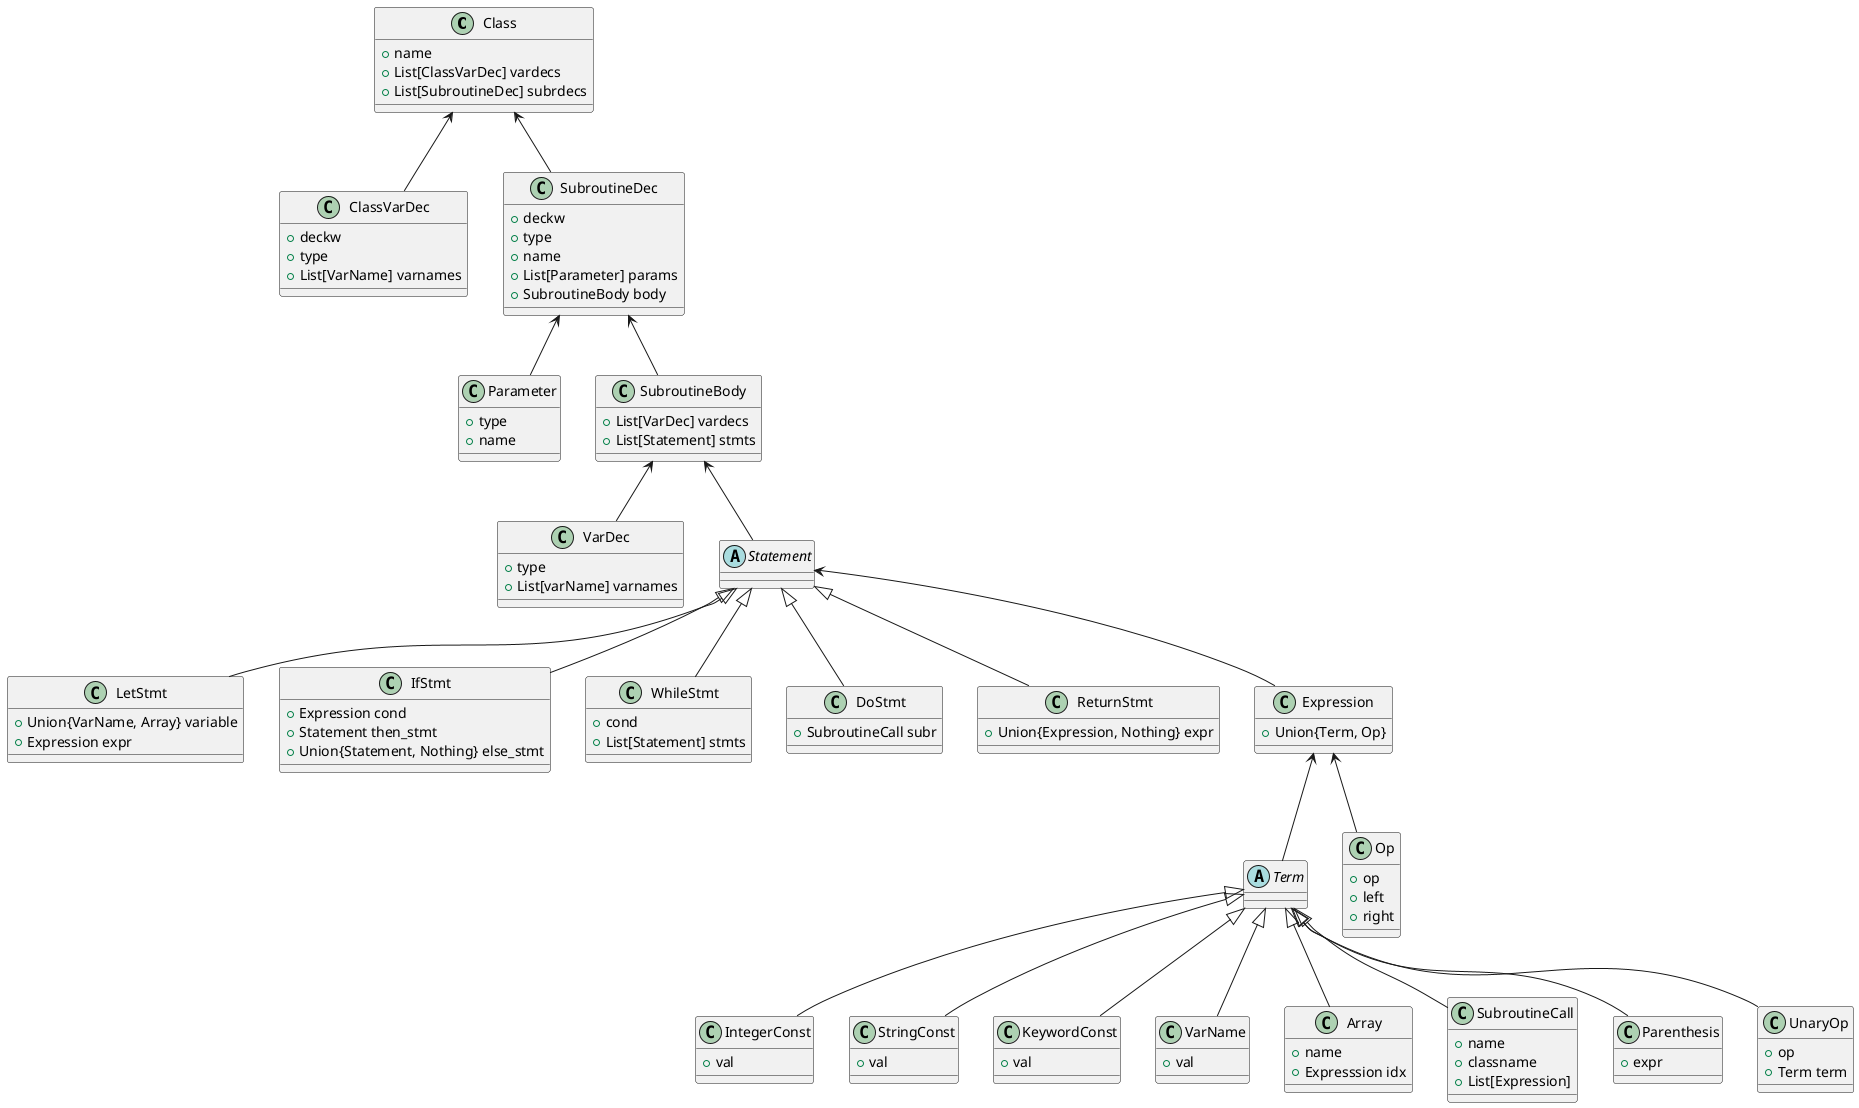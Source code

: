 @startuml
class Class {
    +name
    +List[ClassVarDec] vardecs
    +List[SubroutineDec] subrdecs
}

class ClassVarDec {
    +deckw
    +type
    +List[VarName] varnames
}

class SubroutineDec {
    +deckw
    +type
    +name
    +List[Parameter] params
    +SubroutineBody body
}


Class <-- ClassVarDec
Class <-- SubroutineDec


class Parameter {
    +type
    +name
}

SubroutineDec <-- Parameter

class  SubroutineBody {
    +List[VarDec] vardecs
    +List[Statement] stmts
}

SubroutineDec <-- SubroutineBody

class VarDec {
    +type
    +List[varName] varnames
}

abstract class Statement {}

SubroutineBody <-- VarDec
SubroutineBody <-- Statement

class LetStmt {
    +Union{VarName, Array} variable
    +Expression expr
}

class IfStmt {
    +Expression cond
    +Statement then_stmt
    +Union{Statement, Nothing} else_stmt
}

class WhileStmt {
    +cond
    +List[Statement] stmts
}

class DoStmt {
    +SubroutineCall subr
}

class ReturnStmt {
    +Union{Expression, Nothing} expr
}

Statement <|-- LetStmt
Statement <|-- IfStmt
Statement <|-- WhileStmt
Statement <|-- DoStmt
Statement <|-- ReturnStmt


class Expression {
    +Union{Term, Op}
}

abstract class Term {}

class Op {
    +op
    +left
    +right
}

Expression <-- Term
Expression <-- Op

class IntegerConst {
    +val
}
class StringConst {
    +val
}
class KeywordConst {
    +val
}
class VarName {
    +val
}
class Array {
    +name
    +Expresssion idx
}
class SubroutineCall {
    +name
    +classname
    +List[Expression]
}
class Parenthesis {
    +expr
}
class UnaryOp {
    +op
    +Term term
}

Term <|-- IntegerConst
Term <|-- StringConst
Term <|-- KeywordConst
Term <|-- VarName
Term <|-- Array
Term <|-- SubroutineCall
Term <|-- Parenthesis
Term <|-- UnaryOp

Statement <-- Expression
@enduml
